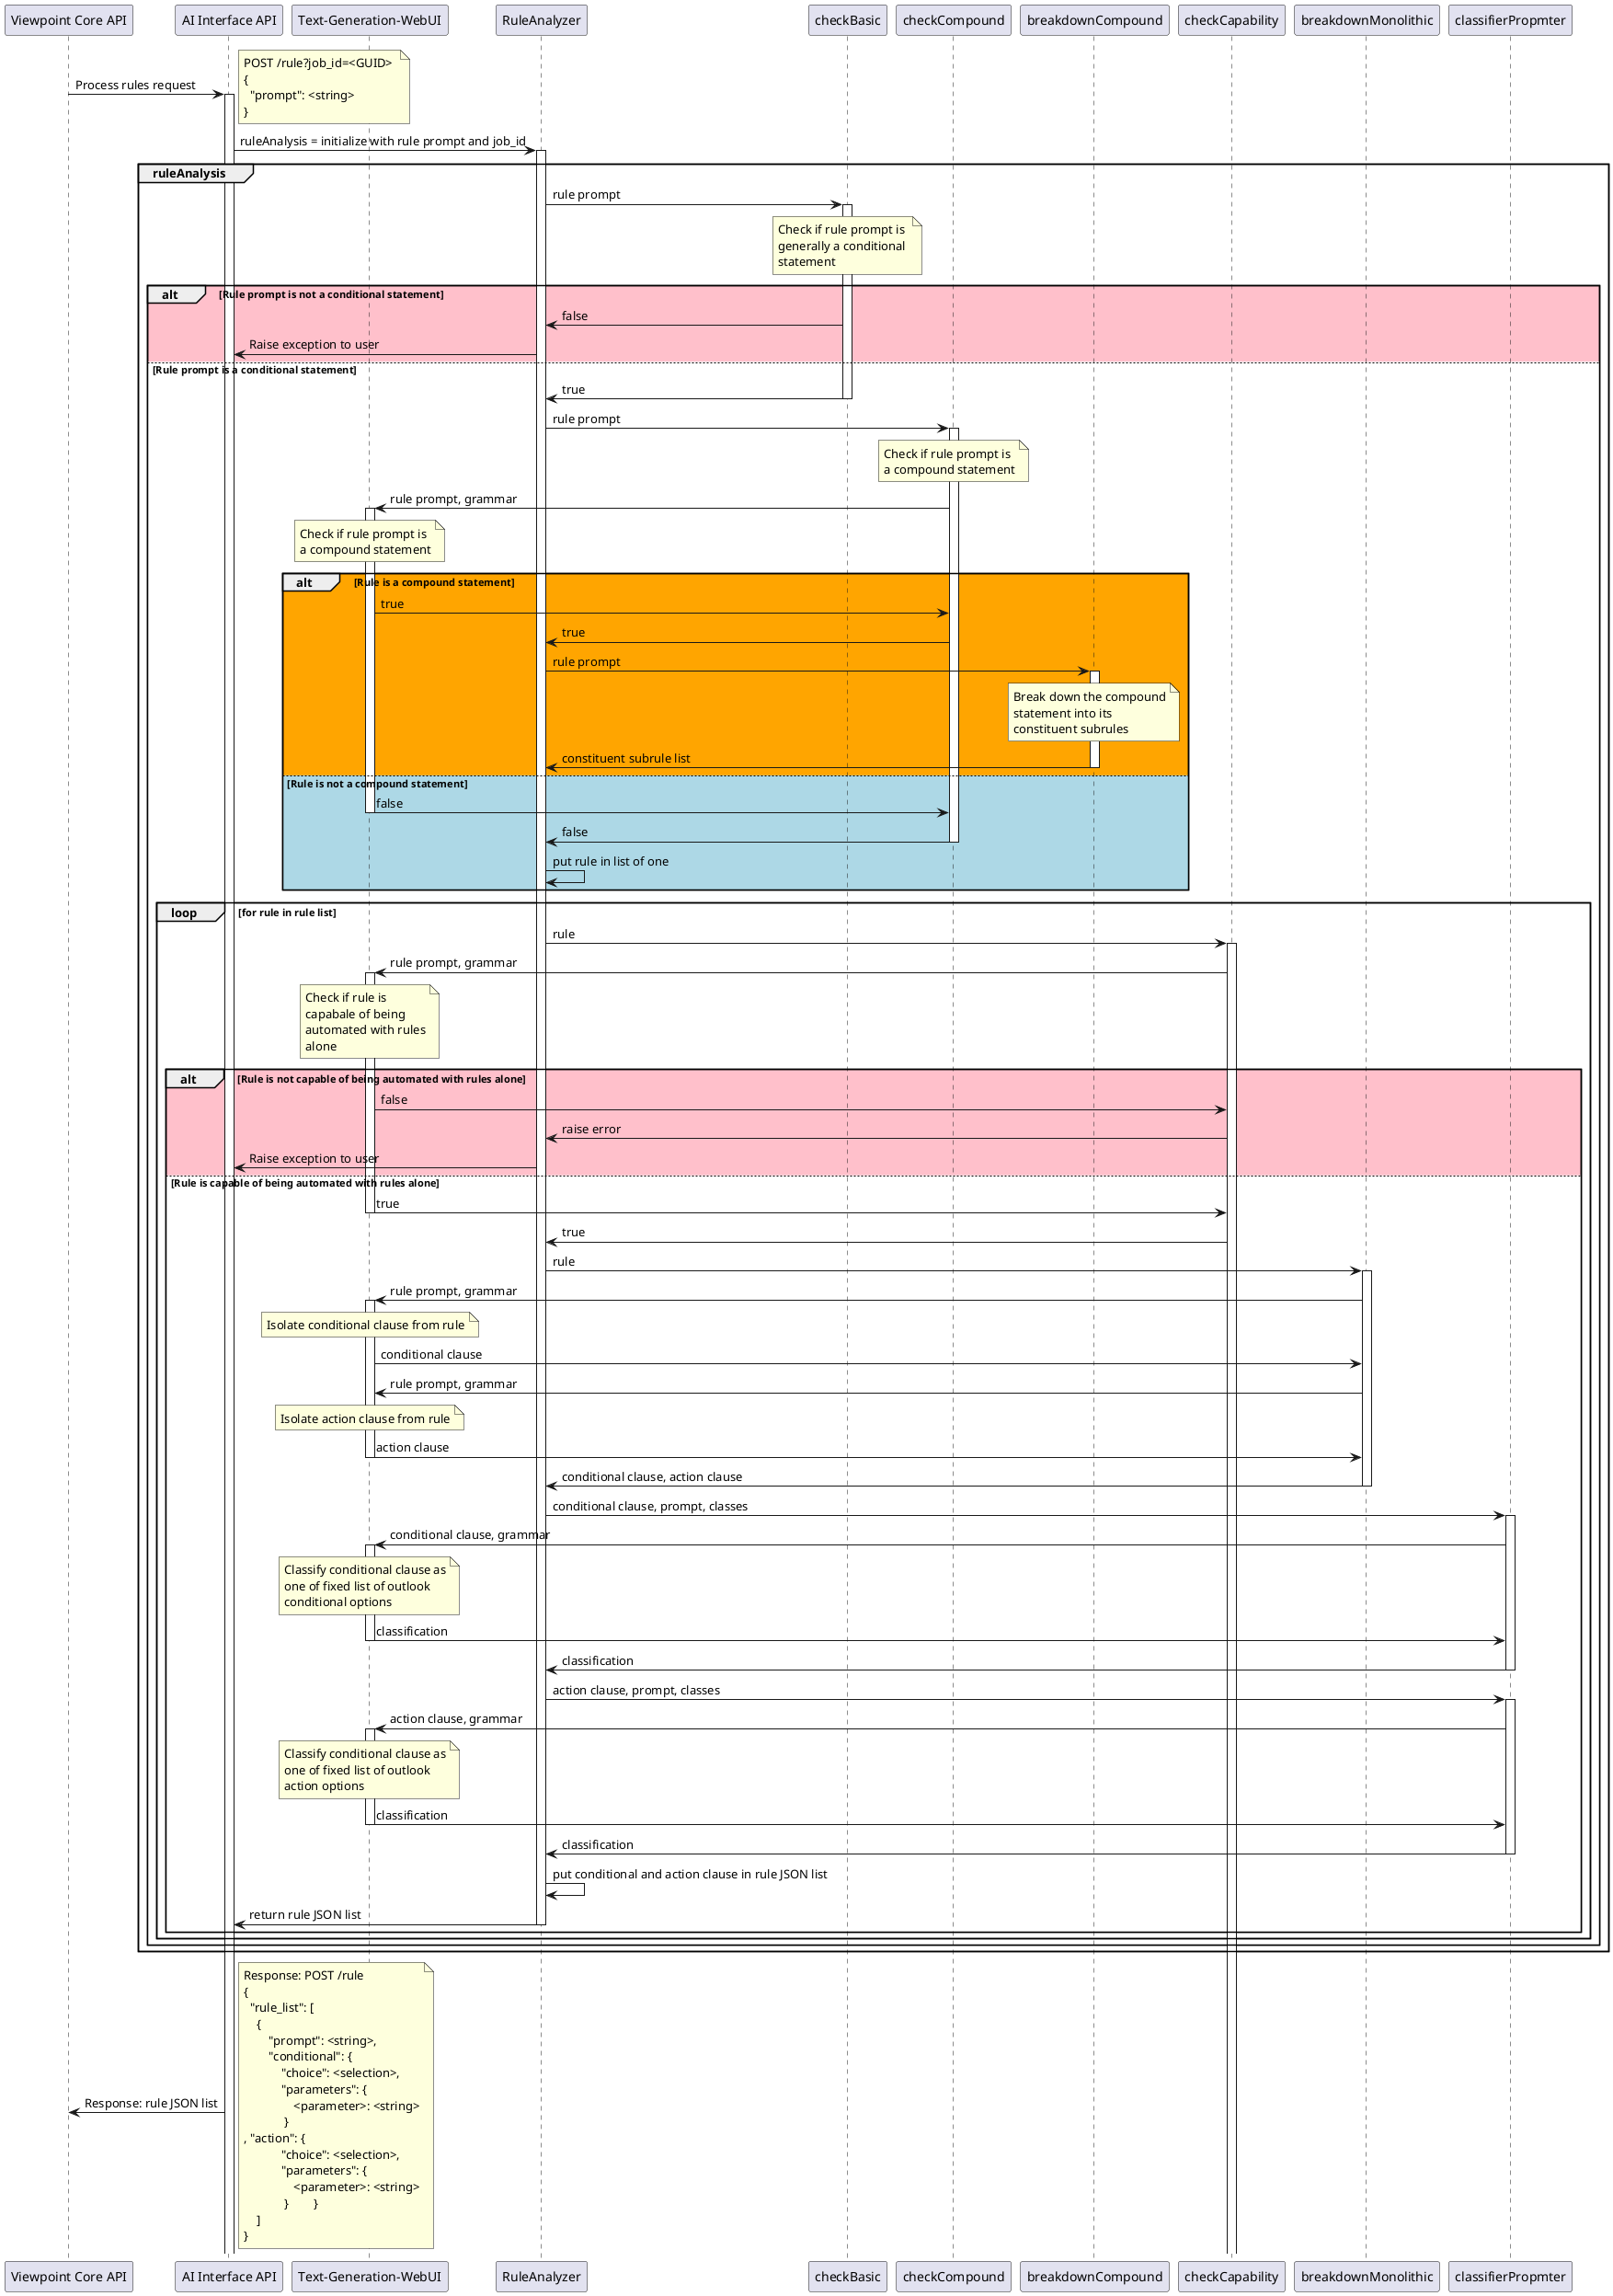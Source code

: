 @startuml workflow-A-ms1

' Define actors and systems
participant "Viewpoint Core API" as cAPI
participant "AI Interface API" as API
participant "Text-Generation-WebUI" as AI
participant "RuleAnalyzer" as RA
participant "checkBasic" as checkB
participant "checkCompound" as checkComp
participant "breakdownCompound" as breakC
participant "checkCapability" as checkCap
participant "breakdownMonolithic" as breakM
participant "classifierPropmter" as classP

' Sequence of interactions

cAPI -> API : Process rules request
note right: POST /rule?job_id=<GUID> \n{\n  "prompt": <string>\n}
activate API
API -> RA : ruleAnalysis = initialize with rule prompt and job_id
activate RA

group ruleAnalysis

RA -> checkB : rule prompt
activate checkB
note over checkB
    Check if rule prompt is 
    generally a conditional
    statement
end note

alt #Pink Rule prompt is not a conditional statement
    checkB -> RA : false
    RA -> API : Raise exception to user
else #White Rule prompt is a conditional statement
    checkB -> RA : true
    deactivate checkB
    RA -> checkComp : rule prompt
    activate checkComp
    note over checkComp
        Check if rule prompt is
        a compound statement
    end note
    checkComp -> AI : rule prompt, grammar
    note over AI
        Check if rule prompt is
        a compound statement
    end note
    activate AI
    alt #Orange Rule is a compound statement
        AI -> checkComp : true
        checkComp -> RA : true
        RA -> breakC : rule prompt
        activate breakC
        note over breakC
            Break down the compound
            statement into its
            constituent subrules
        end note
        breakC -> RA : constituent subrule list
        deactivate breakC
    else #LightBlue Rule is not a compound statement
        AI -> checkComp : false
        deactivate AI
        checkComp -> RA : false
        deactivate checkComp
        RA -> RA : put rule in list of one
    end
    loop for rule in rule list
    RA -> checkCap : rule
    activate checkCap
    checkCap -> AI : rule prompt, grammar
    activate AI
    note over AI
        Check if rule is
        capabale of being 
        automated with rules
        alone
    end note
    alt #Pink Rule is not capable of being automated with rules alone
        AI -> checkCap : false
        checkCap -> RA : raise error
        RA -> API : Raise exception to user 
    else #White Rule is capable of being automated with rules alone
        AI -> checkCap : true
        deactivate AI
        checkCap -> RA : true
        RA -> breakM : rule
        activate breakM
        breakM -> AI : rule prompt, grammar
        activate AI
        note over AI
            Isolate conditional clause from rule
        end note
        AI -> breakM : conditional clause
        breakM -> AI : rule prompt, grammar
        note over AI
            Isolate action clause from rule
        end note
        AI -> breakM : action clause
        deactivate AI
        breakM -> RA : conditional clause, action clause
        deactivate breakM
        RA -> classP : conditional clause, prompt, classes
        activate classP
        classP -> AI : conditional clause, grammar
        activate AI
        note over AI
            Classify conditional clause as
            one of fixed list of outlook
            conditional options
        end note
        AI -> classP : classification
        deactivate AI
        classP -> RA : classification
        deactivate classP

        RA -> classP : action clause, prompt, classes
        activate classP
        classP -> AI : action clause, grammar
        activate AI
        note over AI
            Classify conditional clause as
            one of fixed list of outlook
            action options
        end note
        AI -> classP : classification
        deactivate AI
        classP -> RA : classification
        deactivate classP
        RA -> RA : put conditional and action clause in rule JSON list
        RA -> API : return rule JSON list
        deactivate RA
    end
    end
end

end group

API -> cAPI : Response: rule JSON list
note right: Response: POST /rule \n{\n  "rule_list": [\n    {\n        "prompt": <string>,\n        "conditional": {\n            "choice": <selection>,\n            "parameters": {\n                <parameter>: <string>\n             }\n, "action": {\n            "choice": <selection>,\n            "parameters": {\n                <parameter>: <string>\n             }        }\n    ]\n}
' Conclude the diagram
@enduml
